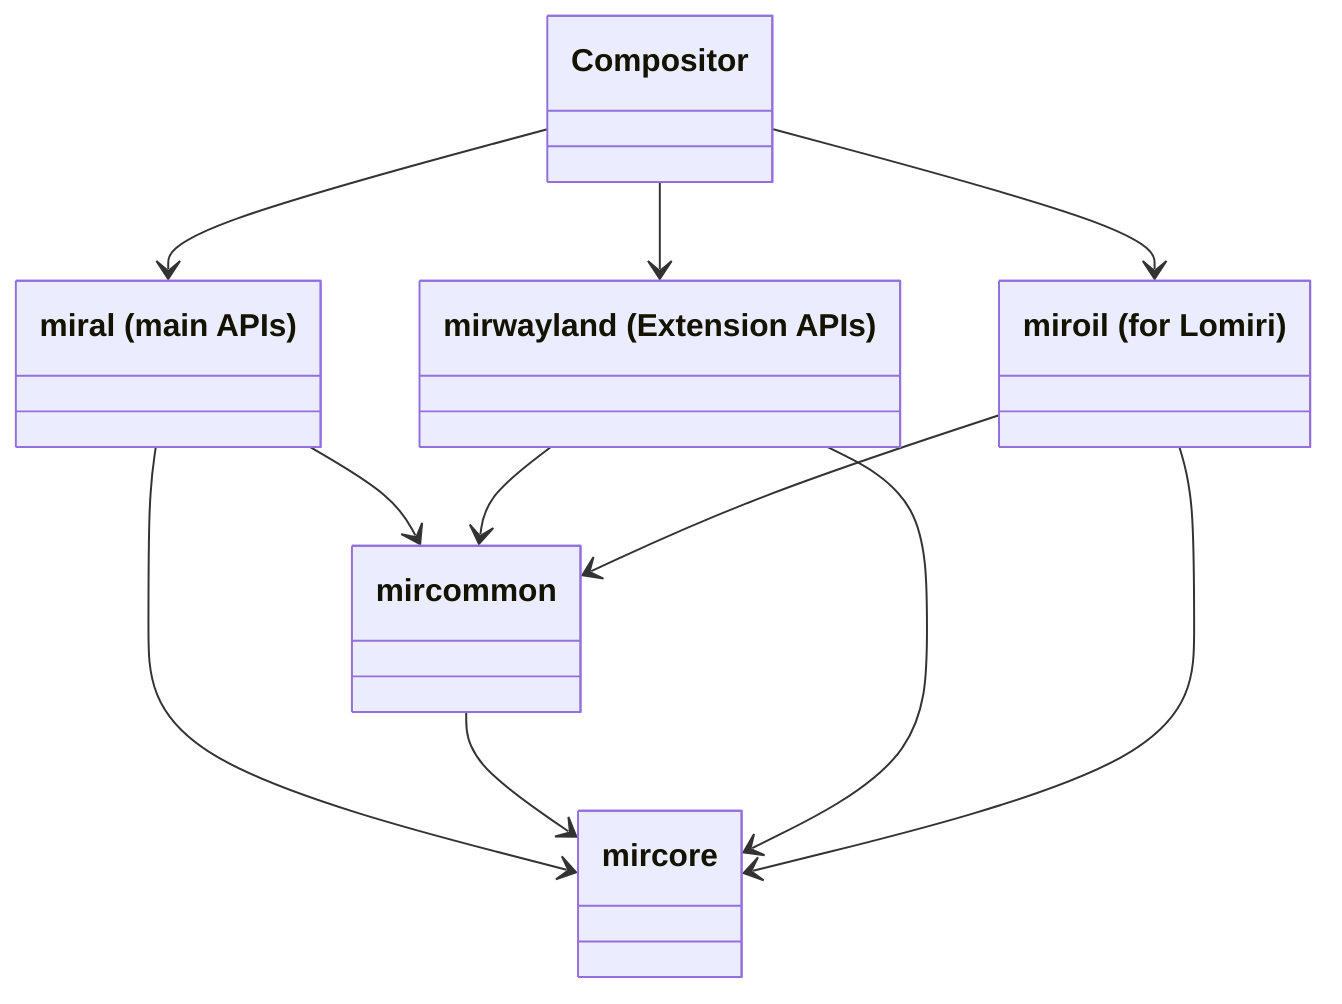 classDiagram
    miral --> mircore
    mircommon --> mircore
    mirwayland --> mircore
    miroil --> mircore
    miral -->mircommon
    mirwayland --> mircommon
    miroil --> mircommon

    Compositor --> miral
    Compositor --> mirwayland
    Compositor --> miroil

    class miral["miral (main APIs)"]
    class mirwayland["mirwayland (Extension APIs)"]
    class miroil["miroil (for Lomiri)"]